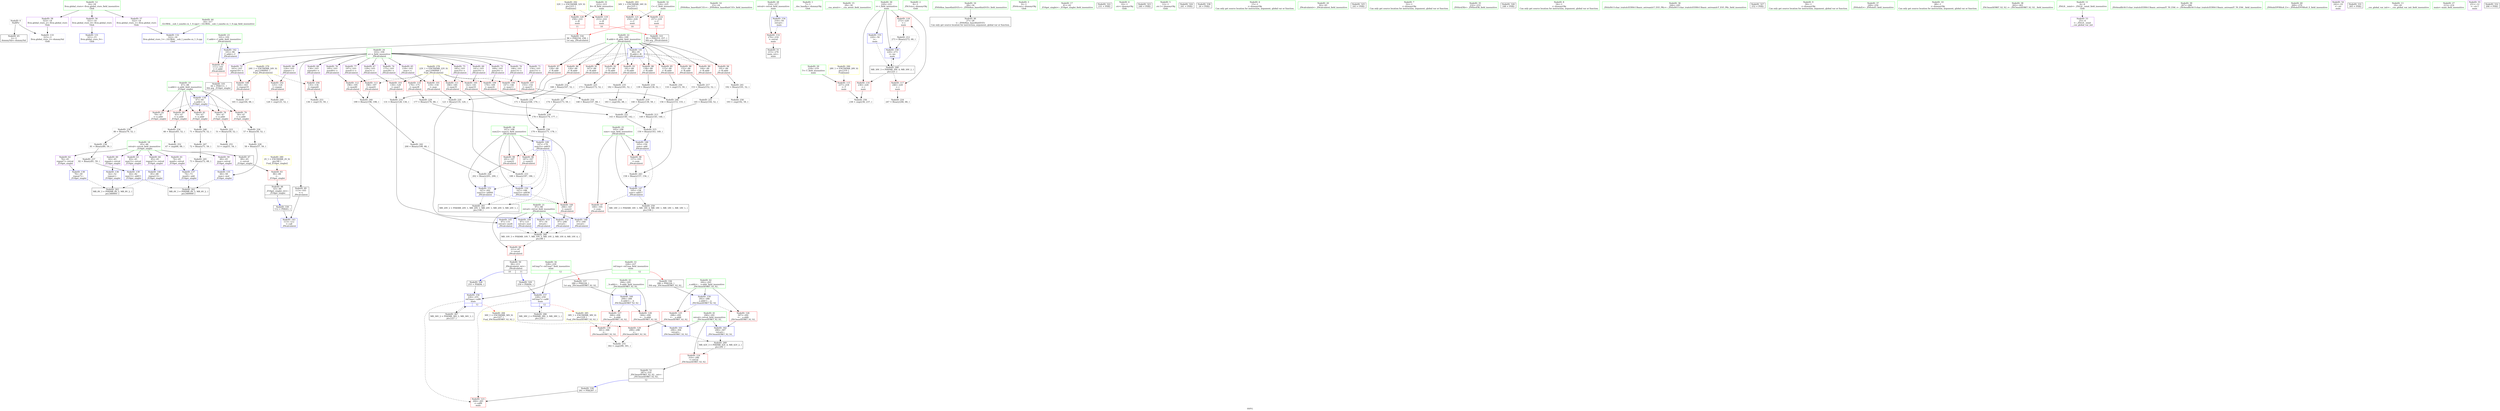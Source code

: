 digraph "SVFG" {
	label="SVFG";

	Node0x55c42f44a450 [shape=record,color=grey,label="{NodeID: 0\nNullPtr}"];
	Node0x55c42f44a450 -> Node0x55c42f467bc0[style=solid];
	Node0x55c42f44a450 -> Node0x55c42f46e4d0[style=solid];
	Node0x55c42f483040 [shape=record,color=black,label="{NodeID: 263\nMR_8V_3 = PHI(MR_8V_5, MR_8V_2, )\npts\{460001 \}\n}"];
	Node0x55c42f467f60 [shape=record,color=red,label="{NodeID: 97\n160\<--105\n\<--sum\n_Z9calculateii\n}"];
	Node0x55c42f467f60 -> Node0x55c42f46f130[style=solid];
	Node0x55c42f466060 [shape=record,color=green,label="{NodeID: 14\n23\<--24\n_ZNSt8ios_base4InitC1Ev\<--_ZNSt8ios_base4InitC1Ev_field_insensitive\n}"];
	Node0x55c42f468ac0 [shape=record,color=red,label="{NodeID: 111\n186\<--185\n\<--max35\n_Z9calculateii\n}"];
	Node0x55c42f468ac0 -> Node0x55c42f475750[style=solid];
	Node0x55c42f466ca0 [shape=record,color=green,label="{NodeID: 28\n216\<--217\nretval\<--retval_field_insensitive\nmain\n}"];
	Node0x55c42f466ca0 -> Node0x55c42f468d30[style=solid];
	Node0x55c42f466ca0 -> Node0x55c42f46f610[style=solid];
	Node0x55c42f46ddf0 [shape=record,color=red,label="{NodeID: 125\n298\<--292\n\<--__a.addr\n_ZSt3maxIiERKT_S2_S2_\n}"];
	Node0x55c42f46ddf0 -> Node0x55c42f46e130[style=solid];
	Node0x55c42f467920 [shape=record,color=green,label="{NodeID: 42\n292\<--293\n__a.addr\<--__a.addr_field_insensitive\n_ZSt3maxIiERKT_S2_S2_\n}"];
	Node0x55c42f467920 -> Node0x55c42f46ddf0[style=solid];
	Node0x55c42f467920 -> Node0x55c42f46dec0[style=solid];
	Node0x55c42f467920 -> Node0x55c42f46fa20[style=solid];
	Node0x55c42f4746d0 [shape=record,color=grey,label="{NodeID: 222\n143 = Binary(140, 142, )\n}"];
	Node0x55c42f4746d0 -> Node0x55c42f473c50[style=solid];
	Node0x55c42f46e9e0 [shape=record,color=blue,label="{NodeID: 139\n83\<--82\nmax12\<--add11\n_Z10get_singlei\n}"];
	Node0x55c42f46e9e0 -> Node0x55c42f482b40[style=dashed];
	Node0x55c42f469530 [shape=record,color=purple,label="{NodeID: 56\n321\<--14\nllvm.global_ctors_0\<--llvm.global_ctors\nGlob }"];
	Node0x55c42f469530 -> Node0x55c42f46e2d0[style=solid];
	Node0x55c42f475bd0 [shape=record,color=grey,label="{NodeID: 236\n179 = Binary(171, 178, )\n}"];
	Node0x55c42f475bd0 -> Node0x55c42f46f200[style=solid];
	Node0x55c42f46f540 [shape=record,color=blue,label="{NodeID: 153\n97\<--54\nretval\<--\n_Z9calculateii\n}"];
	Node0x55c42f46f540 -> Node0x55c42f482140[style=dashed];
	Node0x55c42f46a120 [shape=record,color=purple,label="{NodeID: 70\n146\<--103\nmax13\<--s\n_Z9calculateii\n}"];
	Node0x55c42f46a120 -> Node0x55c42f4686b0[style=solid];
	Node0x55c42f496330 [shape=record,color=black,label="{NodeID: 333\n95 = PHI(253, 257, )\n0th arg _Z9calculateii }"];
	Node0x55c42f496330 -> Node0x55c42f46eb80[style=solid];
	Node0x55c42f4770d0 [shape=record,color=grey,label="{NodeID: 250\n116 = cmp(115, 59, )\n}"];
	Node0x55c42f46ac80 [shape=record,color=red,label="{NodeID: 84\n211\<--97\n\<--retval\n_Z9calculateii\n}"];
	Node0x55c42f46ac80 -> Node0x55c42f469050[style=solid];
	Node0x55c42f4641f0 [shape=record,color=green,label="{NodeID: 1\n7\<--1\n__dso_handle\<--dummyObj\nGlob }"];
	Node0x55c42f468030 [shape=record,color=red,label="{NodeID: 98\n187\<--107\n\<--sum22\n_Z9calculateii\n}"];
	Node0x55c42f468030 -> Node0x55c42f475750[style=solid];
	Node0x55c42f466120 [shape=record,color=green,label="{NodeID: 15\n29\<--30\n__cxa_atexit\<--__cxa_atexit_field_insensitive\n}"];
	Node0x55c42f4874d0 [shape=record,color=yellow,style=double,label="{NodeID: 278\n22V_1 = ENCHI(MR_22V_0)\npts\{1040000 \}\nFun[_Z9calculateii]}"];
	Node0x55c42f4874d0 -> Node0x55c42f4682a0[style=dashed];
	Node0x55c42f4874d0 -> Node0x55c42f468440[style=dashed];
	Node0x55c42f4874d0 -> Node0x55c42f4685e0[style=dashed];
	Node0x55c42f4874d0 -> Node0x55c42f4686b0[style=dashed];
	Node0x55c42f4874d0 -> Node0x55c42f468780[style=dashed];
	Node0x55c42f4874d0 -> Node0x55c42f468920[style=dashed];
	Node0x55c42f4874d0 -> Node0x55c42f4689f0[style=dashed];
	Node0x55c42f4874d0 -> Node0x55c42f468ac0[style=dashed];
	Node0x55c42f4874d0 -> Node0x55c42f468b90[style=dashed];
	Node0x55c42f4874d0 -> Node0x55c42f468c60[style=dashed];
	Node0x55c42f468b90 [shape=record,color=red,label="{NodeID: 112\n196\<--195\n\<--max40\n_Z9calculateii\n}"];
	Node0x55c42f468b90 -> Node0x55c42f4761d0[style=solid];
	Node0x55c42f466d70 [shape=record,color=green,label="{NodeID: 29\n218\<--219\nT\<--T_field_insensitive\nmain\n}"];
	Node0x55c42f466d70 -> Node0x55c42f468e00[style=solid];
	Node0x55c42f4881a0 [shape=record,color=yellow,style=double,label="{NodeID: 292\n32V_1 = ENCHI(MR_32V_0)\npts\{223 \}\nFun[main]}"];
	Node0x55c42f4881a0 -> Node0x55c42f46d910[style=dashed];
	Node0x55c42f4881a0 -> Node0x55c42f46d9e0[style=dashed];
	Node0x55c42f46dec0 [shape=record,color=red,label="{NodeID: 126\n307\<--292\n\<--__a.addr\n_ZSt3maxIiERKT_S2_S2_\n}"];
	Node0x55c42f46dec0 -> Node0x55c42f46fc90[style=solid];
	Node0x55c42f4679f0 [shape=record,color=green,label="{NodeID: 43\n294\<--295\n__b.addr\<--__b.addr_field_insensitive\n_ZSt3maxIiERKT_S2_S2_\n}"];
	Node0x55c42f4679f0 -> Node0x55c42f46df90[style=solid];
	Node0x55c42f4679f0 -> Node0x55c42f46e060[style=solid];
	Node0x55c42f4679f0 -> Node0x55c42f46faf0[style=solid];
	Node0x55c42f474850 [shape=record,color=grey,label="{NodeID: 223\n51 = Binary(50, 52, )\n}"];
	Node0x55c42f474850 -> Node0x55c42f477250[style=solid];
	Node0x55c42f46eab0 [shape=record,color=blue,label="{NodeID: 140\n85\<--68\nrepeat13\<--\n_Z10get_singlei\n}"];
	Node0x55c42f46eab0 -> Node0x55c42f483040[style=dashed];
	Node0x55c42f469630 [shape=record,color=purple,label="{NodeID: 57\n322\<--14\nllvm.global_ctors_1\<--llvm.global_ctors\nGlob }"];
	Node0x55c42f469630 -> Node0x55c42f46e3d0[style=solid];
	Node0x55c42f475d50 [shape=record,color=grey,label="{NodeID: 237\n82 = Binary(81, 59, )\n}"];
	Node0x55c42f475d50 -> Node0x55c42f46e9e0[style=solid];
	Node0x55c42f46f610 [shape=record,color=blue,label="{NodeID: 154\n216\<--54\nretval\<--\nmain\n}"];
	Node0x55c42f46f610 -> Node0x55c42f468d30[style=dashed];
	Node0x55c42f46a1f0 [shape=record,color=purple,label="{NodeID: 71\n154\<--103\nmax15\<--s\n_Z9calculateii\n}"];
	Node0x55c42f46a1f0 -> Node0x55c42f468780[style=solid];
	Node0x55c42f4965a0 [shape=record,color=black,label="{NodeID: 334\n96 = PHI(254, 258, )\n1st arg _Z9calculateii }"];
	Node0x55c42f4965a0 -> Node0x55c42f46ec50[style=solid];
	Node0x55c42f477250 [shape=record,color=grey,label="{NodeID: 251\n53 = cmp(51, 54, )\n}"];
	Node0x55c42f46ad50 [shape=record,color=red,label="{NodeID: 85\n115\<--99\n\<--R.addr\n_Z9calculateii\n}"];
	Node0x55c42f46ad50 -> Node0x55c42f4770d0[style=solid];
	Node0x55c42f463160 [shape=record,color=green,label="{NodeID: 2\n8\<--1\n_ZSt3cin\<--dummyObj\nGlob }"];
	Node0x55c42f468100 [shape=record,color=red,label="{NodeID: 99\n201\<--107\n\<--sum22\n_Z9calculateii\n}"];
	Node0x55c42f468100 -> Node0x55c42f4767d0[style=solid];
	Node0x55c42f466220 [shape=record,color=green,label="{NodeID: 16\n28\<--34\n_ZNSt8ios_base4InitD1Ev\<--_ZNSt8ios_base4InitD1Ev_field_insensitive\n}"];
	Node0x55c42f466220 -> Node0x55c42f467cc0[style=solid];
	Node0x55c42f4875b0 [shape=record,color=yellow,style=double,label="{NodeID: 279\n24V_1 = ENCHI(MR_24V_0)\npts\{1040001 \}\nFun[_Z9calculateii]}"];
	Node0x55c42f4875b0 -> Node0x55c42f468370[style=dashed];
	Node0x55c42f4875b0 -> Node0x55c42f468510[style=dashed];
	Node0x55c42f4875b0 -> Node0x55c42f468850[style=dashed];
	Node0x55c42f468c60 [shape=record,color=red,label="{NodeID: 113\n198\<--197\n\<--max41\n_Z9calculateii\n}"];
	Node0x55c42f468c60 -> Node0x55c42f4761d0[style=solid];
	Node0x55c42f466e40 [shape=record,color=green,label="{NodeID: 30\n220\<--221\ni\<--i_field_insensitive\nmain\n}"];
	Node0x55c42f466e40 -> Node0x55c42f46d6a0[style=solid];
	Node0x55c42f466e40 -> Node0x55c42f46d770[style=solid];
	Node0x55c42f466e40 -> Node0x55c42f46d840[style=solid];
	Node0x55c42f466e40 -> Node0x55c42f46f6e0[style=solid];
	Node0x55c42f466e40 -> Node0x55c42f46f950[style=solid];
	Node0x55c42f488280 [shape=record,color=yellow,style=double,label="{NodeID: 293\n34V_1 = ENCHI(MR_34V_0)\npts\{225 \}\nFun[main]}"];
	Node0x55c42f488280 -> Node0x55c42f46dab0[style=dashed];
	Node0x55c42f488280 -> Node0x55c42f46db80[style=dashed];
	Node0x55c42f46df90 [shape=record,color=red,label="{NodeID: 127\n300\<--294\n\<--__b.addr\n_ZSt3maxIiERKT_S2_S2_\n}"];
	Node0x55c42f46df90 -> Node0x55c42f46e200[style=solid];
	Node0x55c42f467ac0 [shape=record,color=green,label="{NodeID: 44\n16\<--317\n_GLOBAL__sub_I_yanzhe.cn_1_0.cpp\<--_GLOBAL__sub_I_yanzhe.cn_1_0.cpp_field_insensitive\n}"];
	Node0x55c42f467ac0 -> Node0x55c42f46e3d0[style=solid];
	Node0x55c42f4749d0 [shape=record,color=grey,label="{NodeID: 224\n247 = Binary(246, 68, )\n}"];
	Node0x55c42f46eb80 [shape=record,color=blue,label="{NodeID: 141\n99\<--95\nR.addr\<--R\n_Z9calculateii\n}"];
	Node0x55c42f46eb80 -> Node0x55c42f46ad50[style=dashed];
	Node0x55c42f46eb80 -> Node0x55c42f46ae20[style=dashed];
	Node0x55c42f46eb80 -> Node0x55c42f46aef0[style=dashed];
	Node0x55c42f46eb80 -> Node0x55c42f46afc0[style=dashed];
	Node0x55c42f46eb80 -> Node0x55c42f46b090[style=dashed];
	Node0x55c42f46eb80 -> Node0x55c42f46b160[style=dashed];
	Node0x55c42f46eb80 -> Node0x55c42f46b230[style=dashed];
	Node0x55c42f46eb80 -> Node0x55c42f46b300[style=dashed];
	Node0x55c42f46eb80 -> Node0x55c42f46b3d0[style=dashed];
	Node0x55c42f46eb80 -> Node0x55c42f46b4a0[style=dashed];
	Node0x55c42f469730 [shape=record,color=purple,label="{NodeID: 58\n323\<--14\nllvm.global_ctors_2\<--llvm.global_ctors\nGlob }"];
	Node0x55c42f469730 -> Node0x55c42f46e4d0[style=solid];
	Node0x55c42f475ed0 [shape=record,color=grey,label="{NodeID: 238\n81 = Binary(80, 59, )\n}"];
	Node0x55c42f475ed0 -> Node0x55c42f475d50[style=solid];
	Node0x55c42f46f6e0 [shape=record,color=blue,label="{NodeID: 155\n220\<--54\ni\<--\nmain\n}"];
	Node0x55c42f46f6e0 -> Node0x55c42f484940[style=dashed];
	Node0x55c42f46a2c0 [shape=record,color=purple,label="{NodeID: 72\n163\<--103\nrepeat19\<--s\n_Z9calculateii\n}"];
	Node0x55c42f46a2c0 -> Node0x55c42f468850[style=solid];
	Node0x55c42f496720 [shape=record,color=black,label="{NodeID: 335\n44 = PHI(111, )\n0th arg _Z10get_singlei }"];
	Node0x55c42f496720 -> Node0x55c42f46e5d0[style=solid];
	Node0x55c42f4773d0 [shape=record,color=grey,label="{NodeID: 252\n67 = cmp(66, 68, )\n}"];
	Node0x55c42f46ae20 [shape=record,color=red,label="{NodeID: 86\n120\<--99\n\<--R.addr\n_Z9calculateii\n}"];
	Node0x55c42f46ae20 -> Node0x55c42f4743d0[style=solid];
	Node0x55c42f4631f0 [shape=record,color=green,label="{NodeID: 3\n9\<--1\n_ZSt4cout\<--dummyObj\nGlob }"];
	Node0x55c42f483f40 [shape=record,color=black,label="{NodeID: 266\nMR_38V_2 = PHI(MR_38V_3, MR_38V_1, )\npts\{229 \}\n}"];
	Node0x55c42f483f40 -> Node0x55c42f46f880[style=dashed];
	Node0x55c42f4681d0 [shape=record,color=red,label="{NodeID: 100\n206\<--107\n\<--sum22\n_Z9calculateii\n}"];
	Node0x55c42f4681d0 -> Node0x55c42f46f470[style=solid];
	Node0x55c42f466320 [shape=record,color=green,label="{NodeID: 17\n41\<--42\n_Z10get_singlei\<--_Z10get_singlei_field_insensitive\n}"];
	Node0x55c42f487690 [shape=record,color=yellow,style=double,label="{NodeID: 280\n2V_1 = ENCHI(MR_2V_0)\npts\{46 \}\nFun[_Z10get_singlei]}"];
	Node0x55c42f487690 -> Node0x55c42f46abb0[style=dashed];
	Node0x55c42f468d30 [shape=record,color=red,label="{NodeID: 114\n276\<--216\n\<--retval\nmain\n}"];
	Node0x55c42f468d30 -> Node0x55c42f469120[style=solid];
	Node0x55c42f466f10 [shape=record,color=green,label="{NodeID: 31\n222\<--223\nR\<--R_field_insensitive\nmain\n}"];
	Node0x55c42f466f10 -> Node0x55c42f46d910[style=solid];
	Node0x55c42f466f10 -> Node0x55c42f46d9e0[style=solid];
	Node0x55c42f46e060 [shape=record,color=red,label="{NodeID: 128\n304\<--294\n\<--__b.addr\n_ZSt3maxIiERKT_S2_S2_\n}"];
	Node0x55c42f46e060 -> Node0x55c42f46fbc0[style=solid];
	Node0x55c42f467bc0 [shape=record,color=black,label="{NodeID: 45\n2\<--3\ndummyVal\<--dummyVal\n}"];
	Node0x55c42f474b50 [shape=record,color=grey,label="{NodeID: 225\n173 = Binary(172, 52, )\n}"];
	Node0x55c42f474b50 -> Node0x55c42f474e50[style=solid];
	Node0x55c42f46ec50 [shape=record,color=blue,label="{NodeID: 142\n101\<--96\nC.addr\<--C\n_Z9calculateii\n}"];
	Node0x55c42f46ec50 -> Node0x55c42f46b570[style=dashed];
	Node0x55c42f469830 [shape=record,color=purple,label="{NodeID: 59\n60\<--45\nmax\<--retval\n_Z10get_singlei\n}"];
	Node0x55c42f469830 -> Node0x55c42f46e6a0[style=solid];
	Node0x55c42f1844e0 [shape=record,color=black,label="{NodeID: 322\n231 = PHI()\n}"];
	Node0x55c42f476050 [shape=record,color=grey,label="{NodeID: 239\n80 = Binary(79, 52, )\n}"];
	Node0x55c42f476050 -> Node0x55c42f475ed0[style=solid];
	Node0x55c42f46f7b0 [shape=record,color=blue,label="{NodeID: 156\n226\<--255\nref.tmp\<--call6\nmain\n|{|<s2>12}}"];
	Node0x55c42f46f7b0 -> Node0x55c42f46dc50[style=dashed];
	Node0x55c42f46f7b0 -> Node0x55c42f484440[style=dashed];
	Node0x55c42f46f7b0:s2 -> Node0x55c42f487a40[style=dashed,color=red];
	Node0x55c42f46a390 [shape=record,color=purple,label="{NodeID: 73\n169\<--103\nmax24\<--s\n_Z9calculateii\n}"];
	Node0x55c42f46a390 -> Node0x55c42f468920[style=solid];
	Node0x55c42f496830 [shape=record,color=black,label="{NodeID: 336\n288 = PHI(226, )\n0th arg _ZSt3maxIiERKT_S2_S2_ }"];
	Node0x55c42f496830 -> Node0x55c42f46fa20[style=solid];
	Node0x55c42f477550 [shape=record,color=grey,label="{NodeID: 253\n136 = cmp(135, 59, )\n}"];
	Node0x55c42f46aef0 [shape=record,color=red,label="{NodeID: 87\n128\<--99\n\<--R.addr\n_Z9calculateii\n}"];
	Node0x55c42f46aef0 -> Node0x55c42f473ad0[style=solid];
	Node0x55c42f463a50 [shape=record,color=green,label="{NodeID: 4\n10\<--1\n.str\<--dummyObj\nGlob }"];
	Node0x55c42f484440 [shape=record,color=black,label="{NodeID: 267\nMR_36V_2 = PHI(MR_36V_3, MR_36V_1, )\npts\{227 \}\n}"];
	Node0x55c42f484440 -> Node0x55c42f46f7b0[style=dashed];
	Node0x55c42f4682a0 [shape=record,color=red,label="{NodeID: 101\n119\<--118\n\<--max\n_Z9calculateii\n}"];
	Node0x55c42f4682a0 -> Node0x55c42f4743d0[style=solid];
	Node0x55c42f466420 [shape=record,color=green,label="{NodeID: 18\n45\<--46\nretval\<--retval_field_insensitive\n_Z10get_singlei\n}"];
	Node0x55c42f466420 -> Node0x55c42f467dc0[style=solid];
	Node0x55c42f466420 -> Node0x55c42f469830[style=solid];
	Node0x55c42f466420 -> Node0x55c42f469900[style=solid];
	Node0x55c42f466420 -> Node0x55c42f4699d0[style=solid];
	Node0x55c42f466420 -> Node0x55c42f469aa0[style=solid];
	Node0x55c42f466420 -> Node0x55c42f469b70[style=solid];
	Node0x55c42f466420 -> Node0x55c42f469c40[style=solid];
	Node0x55c42f468e00 [shape=record,color=red,label="{NodeID: 115\n237\<--218\n\<--T\nmain\n}"];
	Node0x55c42f468e00 -> Node0x55c42f46c7f0[style=solid];
	Node0x55c42f466fe0 [shape=record,color=green,label="{NodeID: 32\n224\<--225\nC\<--C_field_insensitive\nmain\n}"];
	Node0x55c42f466fe0 -> Node0x55c42f46dab0[style=solid];
	Node0x55c42f466fe0 -> Node0x55c42f46db80[style=solid];
	Node0x55c42f46c570 [shape=record,color=grey,label="{NodeID: 212\n273 = Binary(272, 68, )\n}"];
	Node0x55c42f46c570 -> Node0x55c42f46f950[style=solid];
	Node0x55c42f46e130 [shape=record,color=red,label="{NodeID: 129\n299\<--298\n\<--\n_ZSt3maxIiERKT_S2_S2_\n}"];
	Node0x55c42f46e130 -> Node0x55c42f46c670[style=solid];
	Node0x55c42f467cc0 [shape=record,color=black,label="{NodeID: 46\n27\<--28\n\<--_ZNSt8ios_base4InitD1Ev\nCan only get source location for instruction, argument, global var or function.}"];
	Node0x55c42f474cd0 [shape=record,color=grey,label="{NodeID: 226\n57 = Binary(56, 52, )\n}"];
	Node0x55c42f474cd0 -> Node0x55c42f474fd0[style=solid];
	Node0x55c42f46ed20 [shape=record,color=blue,label="{NodeID: 143\n113\<--112\n\<--call\n_Z9calculateii\n}"];
	Node0x55c42f469900 [shape=record,color=purple,label="{NodeID: 60\n62\<--45\nrepeat\<--retval\n_Z10get_singlei\n}"];
	Node0x55c42f469900 -> Node0x55c42f46e770[style=solid];
	Node0x55c42f495860 [shape=record,color=black,label="{NodeID: 323\n240 = PHI()\n}"];
	Node0x55c42f4761d0 [shape=record,color=grey,label="{NodeID: 240\n199 = Binary(196, 198, )\n}"];
	Node0x55c42f4761d0 -> Node0x55c42f4764d0[style=solid];
	Node0x55c42f46f880 [shape=record,color=blue,label="{NodeID: 157\n228\<--259\nref.tmp7\<--call8\nmain\n|{|<s2>12}}"];
	Node0x55c42f46f880 -> Node0x55c42f46dc50[style=dashed];
	Node0x55c42f46f880 -> Node0x55c42f483f40[style=dashed];
	Node0x55c42f46f880:s2 -> Node0x55c42f487b50[style=dashed,color=red];
	Node0x55c42f46a460 [shape=record,color=purple,label="{NodeID: 74\n175\<--103\nmax28\<--s\n_Z9calculateii\n}"];
	Node0x55c42f46a460 -> Node0x55c42f4689f0[style=solid];
	Node0x55c42f496940 [shape=record,color=black,label="{NodeID: 337\n289 = PHI(228, )\n1st arg _ZSt3maxIiERKT_S2_S2_ }"];
	Node0x55c42f496940 -> Node0x55c42f46faf0[style=solid];
	Node0x55c42f4776d0 [shape=record,color=grey,label="{NodeID: 254\n183 = cmp(182, 68, )\n}"];
	Node0x55c42f46afc0 [shape=record,color=red,label="{NodeID: 88\n138\<--99\n\<--R.addr\n_Z9calculateii\n}"];
	Node0x55c42f46afc0 -> Node0x55c42f4740d0[style=solid];
	Node0x55c42f463ae0 [shape=record,color=green,label="{NodeID: 5\n12\<--1\n.str.1\<--dummyObj\nGlob }"];
	Node0x55c42f484940 [shape=record,color=black,label="{NodeID: 268\nMR_30V_3 = PHI(MR_30V_4, MR_30V_2, )\npts\{221 \}\n}"];
	Node0x55c42f484940 -> Node0x55c42f46d6a0[style=dashed];
	Node0x55c42f484940 -> Node0x55c42f46d770[style=dashed];
	Node0x55c42f484940 -> Node0x55c42f46d840[style=dashed];
	Node0x55c42f484940 -> Node0x55c42f46f950[style=dashed];
	Node0x55c42f468370 [shape=record,color=red,label="{NodeID: 102\n125\<--124\n\<--repeat\n_Z9calculateii\n}"];
	Node0x55c42f468370 -> Node0x55c42f476f50[style=solid];
	Node0x55c42f4664f0 [shape=record,color=green,label="{NodeID: 19\n47\<--48\nn.addr\<--n.addr_field_insensitive\n_Z10get_singlei\n}"];
	Node0x55c42f4664f0 -> Node0x55c42f46a7a0[style=solid];
	Node0x55c42f4664f0 -> Node0x55c42f46a870[style=solid];
	Node0x55c42f4664f0 -> Node0x55c42f46a940[style=solid];
	Node0x55c42f4664f0 -> Node0x55c42f46aa10[style=solid];
	Node0x55c42f4664f0 -> Node0x55c42f46aae0[style=solid];
	Node0x55c42f4664f0 -> Node0x55c42f46e5d0[style=solid];
	Node0x55c42f46d6a0 [shape=record,color=red,label="{NodeID: 116\n236\<--220\n\<--i\nmain\n}"];
	Node0x55c42f46d6a0 -> Node0x55c42f46c7f0[style=solid];
	Node0x55c42f4670b0 [shape=record,color=green,label="{NodeID: 33\n226\<--227\nref.tmp\<--ref.tmp_field_insensitive\nmain\n|{|<s1>12}}"];
	Node0x55c42f4670b0 -> Node0x55c42f46f7b0[style=solid];
	Node0x55c42f4670b0:s1 -> Node0x55c42f496830[style=solid,color=red];
	Node0x55c42f473950 [shape=record,color=grey,label="{NodeID: 213\n149 = Binary(145, 148, )\n}"];
	Node0x55c42f473950 -> Node0x55c42f473c50[style=solid];
	Node0x55c42f46e200 [shape=record,color=red,label="{NodeID: 130\n301\<--300\n\<--\n_ZSt3maxIiERKT_S2_S2_\n}"];
	Node0x55c42f46e200 -> Node0x55c42f46c670[style=solid];
	Node0x55c42f467dc0 [shape=record,color=black,label="{NodeID: 47\n89\<--45\n\<--retval\n_Z10get_singlei\n}"];
	Node0x55c42f467dc0 -> Node0x55c42f46abb0[style=solid];
	Node0x55c42f474e50 [shape=record,color=grey,label="{NodeID: 227\n174 = Binary(173, 59, )\n}"];
	Node0x55c42f474e50 -> Node0x55c42f4752d0[style=solid];
	Node0x55c42f46edf0 [shape=record,color=blue,label="{NodeID: 144\n97\<--121\nretval\<--mul\n_Z9calculateii\n}"];
	Node0x55c42f46edf0 -> Node0x55c42f482140[style=dashed];
	Node0x55c42f4699d0 [shape=record,color=purple,label="{NodeID: 61\n74\<--45\nmax6\<--retval\n_Z10get_singlei\n}"];
	Node0x55c42f4699d0 -> Node0x55c42f46e840[style=solid];
	Node0x55c42f4959c0 [shape=record,color=black,label="{NodeID: 324\n241 = PHI()\n}"];
	Node0x55c42f476350 [shape=record,color=grey,label="{NodeID: 241\n192 = Binary(191, 52, )\n}"];
	Node0x55c42f476350 -> Node0x55c42f46caf0[style=solid];
	Node0x55c42f46f950 [shape=record,color=blue,label="{NodeID: 158\n220\<--273\ni\<--inc\nmain\n}"];
	Node0x55c42f46f950 -> Node0x55c42f484940[style=dashed];
	Node0x55c42f46a530 [shape=record,color=purple,label="{NodeID: 75\n185\<--103\nmax35\<--s\n_Z9calculateii\n}"];
	Node0x55c42f46a530 -> Node0x55c42f468ac0[style=solid];
	Node0x55c42f497010 [shape=record,color=black,label="{NodeID: 338\n26 = PHI()\n}"];
	Node0x55c42f46c670 [shape=record,color=grey,label="{NodeID: 255\n302 = cmp(299, 301, )\n}"];
	Node0x55c42f46b090 [shape=record,color=red,label="{NodeID: 89\n144\<--99\n\<--R.addr\n_Z9calculateii\n}"];
	Node0x55c42f46b090 -> Node0x55c42f474550[style=solid];
	Node0x55c42f463b70 [shape=record,color=green,label="{NodeID: 6\n15\<--1\n\<--dummyObj\nCan only get source location for instruction, argument, global var or function.}"];
	Node0x55c42f484e40 [shape=record,color=black,label="{NodeID: 269\nMR_42V_3 = PHI(MR_42V_4, MR_42V_2, )\npts\{291 \}\n}"];
	Node0x55c42f484e40 -> Node0x55c42f46dd20[style=dashed];
	Node0x55c42f468440 [shape=record,color=red,label="{NodeID: 103\n130\<--129\n\<--max3\n_Z9calculateii\n}"];
	Node0x55c42f468440 -> Node0x55c42f473ad0[style=solid];
	Node0x55c42f4665c0 [shape=record,color=green,label="{NodeID: 20\n92\<--93\n_Z9calculateii\<--_Z9calculateii_field_insensitive\n}"];
	Node0x55c42f46d770 [shape=record,color=red,label="{NodeID: 117\n246\<--220\n\<--i\nmain\n}"];
	Node0x55c42f46d770 -> Node0x55c42f4749d0[style=solid];
	Node0x55c42f467180 [shape=record,color=green,label="{NodeID: 34\n228\<--229\nref.tmp7\<--ref.tmp7_field_insensitive\nmain\n|{|<s1>12}}"];
	Node0x55c42f467180 -> Node0x55c42f46f880[style=solid];
	Node0x55c42f467180:s1 -> Node0x55c42f496940[style=solid,color=red];
	Node0x55c42f473ad0 [shape=record,color=grey,label="{NodeID: 214\n131 = Binary(128, 130, )\n}"];
	Node0x55c42f473ad0 -> Node0x55c42f46eec0[style=solid];
	Node0x55c42f46e2d0 [shape=record,color=blue,label="{NodeID: 131\n321\<--15\nllvm.global_ctors_0\<--\nGlob }"];
	Node0x55c42f468eb0 [shape=record,color=black,label="{NodeID: 48\n43\<--90\n_Z10get_singlei_ret\<--\n_Z10get_singlei\n|{<s0>3}}"];
	Node0x55c42f468eb0:s0 -> Node0x55c42f497110[style=solid,color=blue];
	Node0x55c42f474fd0 [shape=record,color=grey,label="{NodeID: 228\n58 = Binary(57, 59, )\n}"];
	Node0x55c42f474fd0 -> Node0x55c42f46e6a0[style=solid];
	Node0x55c42f46eec0 [shape=record,color=blue,label="{NodeID: 145\n97\<--131\nretval\<--mul4\n_Z9calculateii\n}"];
	Node0x55c42f46eec0 -> Node0x55c42f482140[style=dashed];
	Node0x55c42f469aa0 [shape=record,color=purple,label="{NodeID: 62\n76\<--45\nrepeat7\<--retval\n_Z10get_singlei\n}"];
	Node0x55c42f469aa0 -> Node0x55c42f46e910[style=solid];
	Node0x55c42f495a90 [shape=record,color=black,label="{NodeID: 325\n243 = PHI()\n}"];
	Node0x55c42f4764d0 [shape=record,color=grey,label="{NodeID: 242\n200 = Binary(199, 68, )\n}"];
	Node0x55c42f4764d0 -> Node0x55c42f4767d0[style=solid];
	Node0x55c42f46fa20 [shape=record,color=blue,label="{NodeID: 159\n292\<--288\n__a.addr\<--__a\n_ZSt3maxIiERKT_S2_S2_\n}"];
	Node0x55c42f46fa20 -> Node0x55c42f46ddf0[style=dashed];
	Node0x55c42f46fa20 -> Node0x55c42f46dec0[style=dashed];
	Node0x55c42f46a600 [shape=record,color=purple,label="{NodeID: 76\n195\<--103\nmax40\<--s\n_Z9calculateii\n}"];
	Node0x55c42f46a600 -> Node0x55c42f468b90[style=solid];
	Node0x55c42f497110 [shape=record,color=black,label="{NodeID: 339\n112 = PHI(43, )\n}"];
	Node0x55c42f497110 -> Node0x55c42f46ed20[style=solid];
	Node0x55c42f46c7f0 [shape=record,color=grey,label="{NodeID: 256\n238 = cmp(236, 237, )\n}"];
	Node0x55c42f46b160 [shape=record,color=red,label="{NodeID: 90\n152\<--99\n\<--R.addr\n_Z9calculateii\n}"];
	Node0x55c42f46b160 -> Node0x55c42f473f50[style=solid];
	Node0x55c42f463c00 [shape=record,color=green,label="{NodeID: 7\n52\<--1\n\<--dummyObj\nCan only get source location for instruction, argument, global var or function.}"];
	Node0x55c42f468510 [shape=record,color=red,label="{NodeID: 104\n135\<--134\n\<--repeat6\n_Z9calculateii\n}"];
	Node0x55c42f468510 -> Node0x55c42f477550[style=solid];
	Node0x55c42f4666c0 [shape=record,color=green,label="{NodeID: 21\n97\<--98\nretval\<--retval_field_insensitive\n_Z9calculateii\n}"];
	Node0x55c42f4666c0 -> Node0x55c42f46ac80[style=solid];
	Node0x55c42f4666c0 -> Node0x55c42f46edf0[style=solid];
	Node0x55c42f4666c0 -> Node0x55c42f46eec0[style=solid];
	Node0x55c42f4666c0 -> Node0x55c42f46f130[style=solid];
	Node0x55c42f4666c0 -> Node0x55c42f46f470[style=solid];
	Node0x55c42f4666c0 -> Node0x55c42f46f540[style=solid];
	Node0x55c42f487a40 [shape=record,color=yellow,style=double,label="{NodeID: 284\n36V_1 = ENCHI(MR_36V_0)\npts\{227 \}\nFun[_ZSt3maxIiERKT_S2_S2_]}"];
	Node0x55c42f487a40 -> Node0x55c42f46e130[style=dashed];
	Node0x55c42f46d840 [shape=record,color=red,label="{NodeID: 118\n272\<--220\n\<--i\nmain\n}"];
	Node0x55c42f46d840 -> Node0x55c42f46c570[style=solid];
	Node0x55c42f467250 [shape=record,color=green,label="{NodeID: 35\n232\<--233\n_ZNSirsERi\<--_ZNSirsERi_field_insensitive\n}"];
	Node0x55c42f473c50 [shape=record,color=grey,label="{NodeID: 215\n150 = Binary(143, 149, )\n}"];
	Node0x55c42f473c50 -> Node0x55c42f46ef90[style=solid];
	Node0x55c42f46e3d0 [shape=record,color=blue,label="{NodeID: 132\n322\<--16\nllvm.global_ctors_1\<--_GLOBAL__sub_I_yanzhe.cn_1_0.cpp\nGlob }"];
	Node0x55c42f468f80 [shape=record,color=black,label="{NodeID: 49\n113\<--103\n\<--s\n_Z9calculateii\n}"];
	Node0x55c42f468f80 -> Node0x55c42f46ed20[style=solid];
	Node0x55c42f475150 [shape=record,color=grey,label="{NodeID: 229\n177 = Binary(176, 68, )\n}"];
	Node0x55c42f475150 -> Node0x55c42f4752d0[style=solid];
	Node0x55c42f46ef90 [shape=record,color=blue,label="{NodeID: 146\n105\<--150\nsum\<--add\n_Z9calculateii\n}"];
	Node0x55c42f46ef90 -> Node0x55c42f467e90[style=dashed];
	Node0x55c42f46ef90 -> Node0x55c42f46f060[style=dashed];
	Node0x55c42f469b70 [shape=record,color=purple,label="{NodeID: 63\n83\<--45\nmax12\<--retval\n_Z10get_singlei\n}"];
	Node0x55c42f469b70 -> Node0x55c42f46e9e0[style=solid];
	Node0x55c42f495bc0 [shape=record,color=black,label="{NodeID: 326\n248 = PHI()\n}"];
	Node0x55c42f476650 [shape=record,color=grey,label="{NodeID: 243\n158 = Binary(157, 156, )\n}"];
	Node0x55c42f476650 -> Node0x55c42f46f060[style=solid];
	Node0x55c42f46faf0 [shape=record,color=blue,label="{NodeID: 160\n294\<--289\n__b.addr\<--__b\n_ZSt3maxIiERKT_S2_S2_\n}"];
	Node0x55c42f46faf0 -> Node0x55c42f46df90[style=dashed];
	Node0x55c42f46faf0 -> Node0x55c42f46e060[style=dashed];
	Node0x55c42f46a6d0 [shape=record,color=purple,label="{NodeID: 77\n197\<--103\nmax41\<--s\n_Z9calculateii\n}"];
	Node0x55c42f46a6d0 -> Node0x55c42f468c60[style=solid];
	Node0x55c42f46c970 [shape=record,color=grey,label="{NodeID: 257\n165 = cmp(164, 68, )\n}"];
	Node0x55c42f46b230 [shape=record,color=red,label="{NodeID: 91\n167\<--99\n\<--R.addr\n_Z9calculateii\n}"];
	Node0x55c42f46b230 -> Node0x55c42f4755d0[style=solid];
	Node0x55c42f463c90 [shape=record,color=green,label="{NodeID: 8\n54\<--1\n\<--dummyObj\nCan only get source location for instruction, argument, global var or function.}"];
	Node0x55c42f4685e0 [shape=record,color=red,label="{NodeID: 105\n142\<--141\n\<--max10\n_Z9calculateii\n}"];
	Node0x55c42f4685e0 -> Node0x55c42f4746d0[style=solid];
	Node0x55c42f466790 [shape=record,color=green,label="{NodeID: 22\n99\<--100\nR.addr\<--R.addr_field_insensitive\n_Z9calculateii\n}"];
	Node0x55c42f466790 -> Node0x55c42f46ad50[style=solid];
	Node0x55c42f466790 -> Node0x55c42f46ae20[style=solid];
	Node0x55c42f466790 -> Node0x55c42f46aef0[style=solid];
	Node0x55c42f466790 -> Node0x55c42f46afc0[style=solid];
	Node0x55c42f466790 -> Node0x55c42f46b090[style=solid];
	Node0x55c42f466790 -> Node0x55c42f46b160[style=solid];
	Node0x55c42f466790 -> Node0x55c42f46b230[style=solid];
	Node0x55c42f466790 -> Node0x55c42f46b300[style=solid];
	Node0x55c42f466790 -> Node0x55c42f46b3d0[style=solid];
	Node0x55c42f466790 -> Node0x55c42f46b4a0[style=solid];
	Node0x55c42f466790 -> Node0x55c42f46eb80[style=solid];
	Node0x55c42f487b50 [shape=record,color=yellow,style=double,label="{NodeID: 285\n38V_1 = ENCHI(MR_38V_0)\npts\{229 \}\nFun[_ZSt3maxIiERKT_S2_S2_]}"];
	Node0x55c42f487b50 -> Node0x55c42f46e200[style=dashed];
	Node0x55c42f46d910 [shape=record,color=red,label="{NodeID: 119\n253\<--222\n\<--R\nmain\n|{<s0>10}}"];
	Node0x55c42f46d910:s0 -> Node0x55c42f496330[style=solid,color=red];
	Node0x55c42f467350 [shape=record,color=green,label="{NodeID: 36\n244\<--245\n_ZStlsISt11char_traitsIcEERSt13basic_ostreamIcT_ES5_PKc\<--_ZStlsISt11char_traitsIcEERSt13basic_ostreamIcT_ES5_PKc_field_insensitive\n}"];
	Node0x55c42f473dd0 [shape=record,color=grey,label="{NodeID: 216\n148 = Binary(147, 68, )\n}"];
	Node0x55c42f473dd0 -> Node0x55c42f473950[style=solid];
	Node0x55c42f46e4d0 [shape=record,color=blue, style = dotted,label="{NodeID: 133\n323\<--3\nllvm.global_ctors_2\<--dummyVal\nGlob }"];
	Node0x55c42f469050 [shape=record,color=black,label="{NodeID: 50\n94\<--211\n_Z9calculateii_ret\<--\n_Z9calculateii\n|{<s0>10|<s1>11}}"];
	Node0x55c42f469050:s0 -> Node0x55c42f495dc0[style=solid,color=blue];
	Node0x55c42f469050:s1 -> Node0x55c42f495f50[style=solid,color=blue];
	Node0x55c42f4752d0 [shape=record,color=grey,label="{NodeID: 230\n178 = Binary(174, 177, )\n}"];
	Node0x55c42f4752d0 -> Node0x55c42f475bd0[style=solid];
	Node0x55c42f46f060 [shape=record,color=blue,label="{NodeID: 147\n105\<--158\nsum\<--add17\n_Z9calculateii\n}"];
	Node0x55c42f46f060 -> Node0x55c42f467f60[style=dashed];
	Node0x55c42f46f060 -> Node0x55c42f481c40[style=dashed];
	Node0x55c42f469c40 [shape=record,color=purple,label="{NodeID: 64\n85\<--45\nrepeat13\<--retval\n_Z10get_singlei\n}"];
	Node0x55c42f469c40 -> Node0x55c42f46eab0[style=solid];
	Node0x55c42f495cc0 [shape=record,color=black,label="{NodeID: 327\n252 = PHI()\n}"];
	Node0x55c42f4767d0 [shape=record,color=grey,label="{NodeID: 244\n202 = Binary(201, 200, )\n}"];
	Node0x55c42f4767d0 -> Node0x55c42f46f3a0[style=solid];
	Node0x55c42f46fbc0 [shape=record,color=blue,label="{NodeID: 161\n290\<--304\nretval\<--\n_ZSt3maxIiERKT_S2_S2_\n}"];
	Node0x55c42f46fbc0 -> Node0x55c42f484e40[style=dashed];
	Node0x55c42f46a7a0 [shape=record,color=red,label="{NodeID: 78\n50\<--47\n\<--n.addr\n_Z10get_singlei\n}"];
	Node0x55c42f46a7a0 -> Node0x55c42f474850[style=solid];
	Node0x55c42f46caf0 [shape=record,color=grey,label="{NodeID: 258\n193 = cmp(192, 59, )\n}"];
	Node0x55c42f46b300 [shape=record,color=red,label="{NodeID: 92\n172\<--99\n\<--R.addr\n_Z9calculateii\n}"];
	Node0x55c42f46b300 -> Node0x55c42f474b50[style=solid];
	Node0x55c42f463d20 [shape=record,color=green,label="{NodeID: 9\n59\<--1\n\<--dummyObj\nCan only get source location for instruction, argument, global var or function.}"];
	Node0x55c42f4686b0 [shape=record,color=red,label="{NodeID: 106\n147\<--146\n\<--max13\n_Z9calculateii\n}"];
	Node0x55c42f4686b0 -> Node0x55c42f473dd0[style=solid];
	Node0x55c42f466860 [shape=record,color=green,label="{NodeID: 23\n101\<--102\nC.addr\<--C.addr_field_insensitive\n_Z9calculateii\n}"];
	Node0x55c42f466860 -> Node0x55c42f46b570[style=solid];
	Node0x55c42f466860 -> Node0x55c42f46ec50[style=solid];
	Node0x55c42f46d9e0 [shape=record,color=red,label="{NodeID: 120\n258\<--222\n\<--R\nmain\n|{<s0>11}}"];
	Node0x55c42f46d9e0:s0 -> Node0x55c42f4965a0[style=solid,color=red];
	Node0x55c42f467450 [shape=record,color=green,label="{NodeID: 37\n249\<--250\n_ZNSolsEi\<--_ZNSolsEi_field_insensitive\n}"];
	Node0x55c42f473f50 [shape=record,color=grey,label="{NodeID: 217\n153 = Binary(152, 52, )\n}"];
	Node0x55c42f473f50 -> Node0x55c42f476ad0[style=solid];
	Node0x55c42f46e5d0 [shape=record,color=blue,label="{NodeID: 134\n47\<--44\nn.addr\<--n\n_Z10get_singlei\n}"];
	Node0x55c42f46e5d0 -> Node0x55c42f46a7a0[style=dashed];
	Node0x55c42f46e5d0 -> Node0x55c42f46a870[style=dashed];
	Node0x55c42f46e5d0 -> Node0x55c42f46a940[style=dashed];
	Node0x55c42f46e5d0 -> Node0x55c42f46aa10[style=dashed];
	Node0x55c42f46e5d0 -> Node0x55c42f46aae0[style=dashed];
	Node0x55c42f469120 [shape=record,color=black,label="{NodeID: 51\n215\<--276\nmain_ret\<--\nmain\n}"];
	Node0x55c42f475450 [shape=record,color=grey,label="{NodeID: 231\n171 = Binary(168, 170, )\n}"];
	Node0x55c42f475450 -> Node0x55c42f475bd0[style=solid];
	Node0x55c42f46f130 [shape=record,color=blue,label="{NodeID: 148\n97\<--160\nretval\<--\n_Z9calculateii\n}"];
	Node0x55c42f46f130 -> Node0x55c42f482140[style=dashed];
	Node0x55c42f469d10 [shape=record,color=purple,label="{NodeID: 65\n118\<--103\nmax\<--s\n_Z9calculateii\n}"];
	Node0x55c42f469d10 -> Node0x55c42f4682a0[style=solid];
	Node0x55c42f495dc0 [shape=record,color=black,label="{NodeID: 328\n255 = PHI(94, )\n}"];
	Node0x55c42f495dc0 -> Node0x55c42f46f7b0[style=solid];
	Node0x55c42f476950 [shape=record,color=grey,label="{NodeID: 245\n73 = Binary(72, 68, )\n}"];
	Node0x55c42f476950 -> Node0x55c42f46e840[style=solid];
	Node0x55c42f46fc90 [shape=record,color=blue,label="{NodeID: 162\n290\<--307\nretval\<--\n_ZSt3maxIiERKT_S2_S2_\n}"];
	Node0x55c42f46fc90 -> Node0x55c42f484e40[style=dashed];
	Node0x55c42f46a870 [shape=record,color=red,label="{NodeID: 79\n56\<--47\n\<--n.addr\n_Z10get_singlei\n}"];
	Node0x55c42f46a870 -> Node0x55c42f474cd0[style=solid];
	Node0x55c42f481c40 [shape=record,color=black,label="{NodeID: 259\nMR_18V_2 = PHI(MR_18V_1, MR_18V_4, MR_18V_1, MR_18V_1, MR_18V_1, )\npts\{106 \}\n}"];
	Node0x55c42f46b3d0 [shape=record,color=red,label="{NodeID: 93\n181\<--99\n\<--R.addr\n_Z9calculateii\n}"];
	Node0x55c42f46b3d0 -> Node0x55c42f475a50[style=solid];
	Node0x55c42f463de0 [shape=record,color=green,label="{NodeID: 10\n68\<--1\n\<--dummyObj\nCan only get source location for instruction, argument, global var or function.}"];
	Node0x55c42f468780 [shape=record,color=red,label="{NodeID: 107\n155\<--154\n\<--max15\n_Z9calculateii\n}"];
	Node0x55c42f468780 -> Node0x55c42f476ad0[style=solid];
	Node0x55c42f466930 [shape=record,color=green,label="{NodeID: 24\n103\<--104\ns\<--s_field_insensitive\n_Z9calculateii\n}"];
	Node0x55c42f466930 -> Node0x55c42f468f80[style=solid];
	Node0x55c42f466930 -> Node0x55c42f469d10[style=solid];
	Node0x55c42f466930 -> Node0x55c42f469de0[style=solid];
	Node0x55c42f466930 -> Node0x55c42f469eb0[style=solid];
	Node0x55c42f466930 -> Node0x55c42f469f80[style=solid];
	Node0x55c42f466930 -> Node0x55c42f46a050[style=solid];
	Node0x55c42f466930 -> Node0x55c42f46a120[style=solid];
	Node0x55c42f466930 -> Node0x55c42f46a1f0[style=solid];
	Node0x55c42f466930 -> Node0x55c42f46a2c0[style=solid];
	Node0x55c42f466930 -> Node0x55c42f46a390[style=solid];
	Node0x55c42f466930 -> Node0x55c42f46a460[style=solid];
	Node0x55c42f466930 -> Node0x55c42f46a530[style=solid];
	Node0x55c42f466930 -> Node0x55c42f46a600[style=solid];
	Node0x55c42f466930 -> Node0x55c42f46a6d0[style=solid];
	Node0x55c42f46dab0 [shape=record,color=red,label="{NodeID: 121\n254\<--224\n\<--C\nmain\n|{<s0>10}}"];
	Node0x55c42f46dab0:s0 -> Node0x55c42f4965a0[style=solid,color=red];
	Node0x55c42f467550 [shape=record,color=green,label="{NodeID: 38\n262\<--263\n_ZSt3maxIiERKT_S2_S2_\<--_ZSt3maxIiERKT_S2_S2__field_insensitive\n}"];
	Node0x55c42f4740d0 [shape=record,color=grey,label="{NodeID: 218\n139 = Binary(138, 52, )\n}"];
	Node0x55c42f4740d0 -> Node0x55c42f474250[style=solid];
	Node0x55c42f46e6a0 [shape=record,color=blue,label="{NodeID: 135\n60\<--58\nmax\<--mul\n_Z10get_singlei\n}"];
	Node0x55c42f46e6a0 -> Node0x55c42f482b40[style=dashed];
	Node0x55c42f4691f0 [shape=record,color=black,label="{NodeID: 52\n287\<--310\n_ZSt3maxIiERKT_S2_S2__ret\<--\n_ZSt3maxIiERKT_S2_S2_\n|{<s0>12}}"];
	Node0x55c42f4691f0:s0 -> Node0x55c42f496050[style=solid,color=blue];
	Node0x55c42f4755d0 [shape=record,color=grey,label="{NodeID: 232\n168 = Binary(167, 52, )\n}"];
	Node0x55c42f4755d0 -> Node0x55c42f475450[style=solid];
	Node0x55c42f46f200 [shape=record,color=blue,label="{NodeID: 149\n107\<--179\nsum22\<--add31\n_Z9calculateii\n}"];
	Node0x55c42f46f200 -> Node0x55c42f468030[style=dashed];
	Node0x55c42f46f200 -> Node0x55c42f468100[style=dashed];
	Node0x55c42f46f200 -> Node0x55c42f4681d0[style=dashed];
	Node0x55c42f46f200 -> Node0x55c42f46f2d0[style=dashed];
	Node0x55c42f46f200 -> Node0x55c42f46f3a0[style=dashed];
	Node0x55c42f46f200 -> Node0x55c42f482640[style=dashed];
	Node0x55c42f469de0 [shape=record,color=purple,label="{NodeID: 66\n124\<--103\nrepeat\<--s\n_Z9calculateii\n}"];
	Node0x55c42f469de0 -> Node0x55c42f468370[style=solid];
	Node0x55c42f495f50 [shape=record,color=black,label="{NodeID: 329\n259 = PHI(94, )\n}"];
	Node0x55c42f495f50 -> Node0x55c42f46f880[style=solid];
	Node0x55c42f476ad0 [shape=record,color=grey,label="{NodeID: 246\n156 = Binary(153, 155, )\n}"];
	Node0x55c42f476ad0 -> Node0x55c42f476650[style=solid];
	Node0x55c42f46a940 [shape=record,color=red,label="{NodeID: 80\n65\<--47\n\<--n.addr\n_Z10get_singlei\n}"];
	Node0x55c42f46a940 -> Node0x55c42f4758d0[style=solid];
	Node0x55c42f482140 [shape=record,color=black,label="{NodeID: 260\nMR_10V_3 = PHI(MR_10V_7, MR_10V_5, MR_10V_2, MR_10V_6, MR_10V_4, )\npts\{98 \}\n}"];
	Node0x55c42f482140 -> Node0x55c42f46ac80[style=dashed];
	Node0x55c42f46b4a0 [shape=record,color=red,label="{NodeID: 94\n191\<--99\n\<--R.addr\n_Z9calculateii\n}"];
	Node0x55c42f46b4a0 -> Node0x55c42f476350[style=solid];
	Node0x55c42f463ee0 [shape=record,color=green,label="{NodeID: 11\n4\<--6\n_ZStL8__ioinit\<--_ZStL8__ioinit_field_insensitive\nGlob }"];
	Node0x55c42f463ee0 -> Node0x55c42f4692c0[style=solid];
	Node0x55c42f468850 [shape=record,color=red,label="{NodeID: 108\n164\<--163\n\<--repeat19\n_Z9calculateii\n}"];
	Node0x55c42f468850 -> Node0x55c42f46c970[style=solid];
	Node0x55c42f466a00 [shape=record,color=green,label="{NodeID: 25\n105\<--106\nsum\<--sum_field_insensitive\n_Z9calculateii\n}"];
	Node0x55c42f466a00 -> Node0x55c42f467e90[style=solid];
	Node0x55c42f466a00 -> Node0x55c42f467f60[style=solid];
	Node0x55c42f466a00 -> Node0x55c42f46ef90[style=solid];
	Node0x55c42f466a00 -> Node0x55c42f46f060[style=solid];
	Node0x55c42f46db80 [shape=record,color=red,label="{NodeID: 122\n257\<--224\n\<--C\nmain\n|{<s0>11}}"];
	Node0x55c42f46db80:s0 -> Node0x55c42f496330[style=solid,color=red];
	Node0x55c42f467650 [shape=record,color=green,label="{NodeID: 39\n267\<--268\n_ZSt4endlIcSt11char_traitsIcEERSt13basic_ostreamIT_T0_ES6_\<--_ZSt4endlIcSt11char_traitsIcEERSt13basic_ostreamIT_T0_ES6__field_insensitive\n}"];
	Node0x55c42f474250 [shape=record,color=grey,label="{NodeID: 219\n140 = Binary(139, 59, )\n}"];
	Node0x55c42f474250 -> Node0x55c42f4746d0[style=solid];
	Node0x55c42f46e770 [shape=record,color=blue,label="{NodeID: 136\n62\<--52\nrepeat\<--\n_Z10get_singlei\n}"];
	Node0x55c42f46e770 -> Node0x55c42f483040[style=dashed];
	Node0x55c42f4692c0 [shape=record,color=purple,label="{NodeID: 53\n25\<--4\n\<--_ZStL8__ioinit\n__cxx_global_var_init\n}"];
	Node0x55c42f475750 [shape=record,color=grey,label="{NodeID: 233\n188 = Binary(187, 186, )\n}"];
	Node0x55c42f475750 -> Node0x55c42f46f2d0[style=solid];
	Node0x55c42f46f2d0 [shape=record,color=blue,label="{NodeID: 150\n107\<--188\nsum22\<--add36\n_Z9calculateii\n}"];
	Node0x55c42f46f2d0 -> Node0x55c42f4681d0[style=dashed];
	Node0x55c42f46f2d0 -> Node0x55c42f482640[style=dashed];
	Node0x55c42f469eb0 [shape=record,color=purple,label="{NodeID: 67\n129\<--103\nmax3\<--s\n_Z9calculateii\n}"];
	Node0x55c42f469eb0 -> Node0x55c42f468440[style=solid];
	Node0x55c42f496050 [shape=record,color=black,label="{NodeID: 330\n261 = PHI(287, )\n}"];
	Node0x55c42f496050 -> Node0x55c42f46dc50[style=solid];
	Node0x55c42f476c50 [shape=record,color=grey,label="{NodeID: 247\n72 = Binary(71, 59, )\n}"];
	Node0x55c42f476c50 -> Node0x55c42f476950[style=solid];
	Node0x55c42f46aa10 [shape=record,color=red,label="{NodeID: 81\n70\<--47\n\<--n.addr\n_Z10get_singlei\n}"];
	Node0x55c42f46aa10 -> Node0x55c42f476dd0[style=solid];
	Node0x55c42f482640 [shape=record,color=black,label="{NodeID: 261\nMR_20V_2 = PHI(MR_20V_1, MR_20V_1, MR_20V_1, MR_20V_5, MR_20V_1, )\npts\{108 \}\n}"];
	Node0x55c42f46b570 [shape=record,color=red,label="{NodeID: 95\n111\<--101\n\<--C.addr\n_Z9calculateii\n|{<s0>3}}"];
	Node0x55c42f46b570:s0 -> Node0x55c42f496720[style=solid,color=red];
	Node0x55c42f465f40 [shape=record,color=green,label="{NodeID: 12\n14\<--18\nllvm.global_ctors\<--llvm.global_ctors_field_insensitive\nGlob }"];
	Node0x55c42f465f40 -> Node0x55c42f469530[style=solid];
	Node0x55c42f465f40 -> Node0x55c42f469630[style=solid];
	Node0x55c42f465f40 -> Node0x55c42f469730[style=solid];
	Node0x55c42f468920 [shape=record,color=red,label="{NodeID: 109\n170\<--169\n\<--max24\n_Z9calculateii\n}"];
	Node0x55c42f468920 -> Node0x55c42f475450[style=solid];
	Node0x55c42f466ad0 [shape=record,color=green,label="{NodeID: 26\n107\<--108\nsum22\<--sum22_field_insensitive\n_Z9calculateii\n}"];
	Node0x55c42f466ad0 -> Node0x55c42f468030[style=solid];
	Node0x55c42f466ad0 -> Node0x55c42f468100[style=solid];
	Node0x55c42f466ad0 -> Node0x55c42f4681d0[style=solid];
	Node0x55c42f466ad0 -> Node0x55c42f46f200[style=solid];
	Node0x55c42f466ad0 -> Node0x55c42f46f2d0[style=solid];
	Node0x55c42f466ad0 -> Node0x55c42f46f3a0[style=solid];
	Node0x55c42f46dc50 [shape=record,color=red,label="{NodeID: 123\n264\<--261\n\<--call9\nmain\n}"];
	Node0x55c42f467750 [shape=record,color=green,label="{NodeID: 40\n269\<--270\n_ZNSolsEPFRSoS_E\<--_ZNSolsEPFRSoS_E_field_insensitive\n}"];
	Node0x55c42f4743d0 [shape=record,color=grey,label="{NodeID: 220\n121 = Binary(119, 120, )\n}"];
	Node0x55c42f4743d0 -> Node0x55c42f46edf0[style=solid];
	Node0x55c42f46e840 [shape=record,color=blue,label="{NodeID: 137\n74\<--73\nmax6\<--add\n_Z10get_singlei\n}"];
	Node0x55c42f46e840 -> Node0x55c42f482b40[style=dashed];
	Node0x55c42f469390 [shape=record,color=purple,label="{NodeID: 54\n242\<--10\n\<--.str\nmain\n}"];
	Node0x55c42f4758d0 [shape=record,color=grey,label="{NodeID: 234\n66 = Binary(65, 52, )\n}"];
	Node0x55c42f4758d0 -> Node0x55c42f4773d0[style=solid];
	Node0x55c42f46f3a0 [shape=record,color=blue,label="{NodeID: 151\n107\<--202\nsum22\<--add44\n_Z9calculateii\n}"];
	Node0x55c42f46f3a0 -> Node0x55c42f4681d0[style=dashed];
	Node0x55c42f46f3a0 -> Node0x55c42f482640[style=dashed];
	Node0x55c42f469f80 [shape=record,color=purple,label="{NodeID: 68\n134\<--103\nrepeat6\<--s\n_Z9calculateii\n}"];
	Node0x55c42f469f80 -> Node0x55c42f468510[style=solid];
	Node0x55c42f496190 [shape=record,color=black,label="{NodeID: 331\n265 = PHI()\n}"];
	Node0x55c42f476dd0 [shape=record,color=grey,label="{NodeID: 248\n71 = Binary(70, 52, )\n}"];
	Node0x55c42f476dd0 -> Node0x55c42f476c50[style=solid];
	Node0x55c42f46aae0 [shape=record,color=red,label="{NodeID: 82\n79\<--47\n\<--n.addr\n_Z10get_singlei\n}"];
	Node0x55c42f46aae0 -> Node0x55c42f476050[style=solid];
	Node0x55c42f482b40 [shape=record,color=black,label="{NodeID: 262\nMR_6V_3 = PHI(MR_6V_5, MR_6V_2, )\npts\{460000 \}\n}"];
	Node0x55c42f467e90 [shape=record,color=red,label="{NodeID: 96\n157\<--105\n\<--sum\n_Z9calculateii\n}"];
	Node0x55c42f467e90 -> Node0x55c42f476650[style=solid];
	Node0x55c42f465fd0 [shape=record,color=green,label="{NodeID: 13\n19\<--20\n__cxx_global_var_init\<--__cxx_global_var_init_field_insensitive\n}"];
	Node0x55c42f4689f0 [shape=record,color=red,label="{NodeID: 110\n176\<--175\n\<--max28\n_Z9calculateii\n}"];
	Node0x55c42f4689f0 -> Node0x55c42f475150[style=solid];
	Node0x55c42f466ba0 [shape=record,color=green,label="{NodeID: 27\n213\<--214\nmain\<--main_field_insensitive\n}"];
	Node0x55c42f487fe0 [shape=record,color=yellow,style=double,label="{NodeID: 290\n28V_1 = ENCHI(MR_28V_0)\npts\{219 \}\nFun[main]}"];
	Node0x55c42f487fe0 -> Node0x55c42f468e00[style=dashed];
	Node0x55c42f46dd20 [shape=record,color=red,label="{NodeID: 124\n310\<--290\n\<--retval\n_ZSt3maxIiERKT_S2_S2_\n}"];
	Node0x55c42f46dd20 -> Node0x55c42f4691f0[style=solid];
	Node0x55c42f467850 [shape=record,color=green,label="{NodeID: 41\n290\<--291\nretval\<--retval_field_insensitive\n_ZSt3maxIiERKT_S2_S2_\n}"];
	Node0x55c42f467850 -> Node0x55c42f46dd20[style=solid];
	Node0x55c42f467850 -> Node0x55c42f46fbc0[style=solid];
	Node0x55c42f467850 -> Node0x55c42f46fc90[style=solid];
	Node0x55c42f474550 [shape=record,color=grey,label="{NodeID: 221\n145 = Binary(144, 52, )\n}"];
	Node0x55c42f474550 -> Node0x55c42f473950[style=solid];
	Node0x55c42f46e910 [shape=record,color=blue,label="{NodeID: 138\n76\<--59\nrepeat7\<--\n_Z10get_singlei\n}"];
	Node0x55c42f46e910 -> Node0x55c42f483040[style=dashed];
	Node0x55c42f469460 [shape=record,color=purple,label="{NodeID: 55\n251\<--12\n\<--.str.1\nmain\n}"];
	Node0x55c42f475a50 [shape=record,color=grey,label="{NodeID: 235\n182 = Binary(181, 52, )\n}"];
	Node0x55c42f475a50 -> Node0x55c42f4776d0[style=solid];
	Node0x55c42f46f470 [shape=record,color=blue,label="{NodeID: 152\n97\<--206\nretval\<--\n_Z9calculateii\n}"];
	Node0x55c42f46f470 -> Node0x55c42f482140[style=dashed];
	Node0x55c42f46a050 [shape=record,color=purple,label="{NodeID: 69\n141\<--103\nmax10\<--s\n_Z9calculateii\n}"];
	Node0x55c42f46a050 -> Node0x55c42f4685e0[style=solid];
	Node0x55c42f496260 [shape=record,color=black,label="{NodeID: 332\n266 = PHI()\n}"];
	Node0x55c42f476f50 [shape=record,color=grey,label="{NodeID: 249\n126 = cmp(125, 52, )\n}"];
	Node0x55c42f46abb0 [shape=record,color=red,label="{NodeID: 83\n90\<--89\n\<--\n_Z10get_singlei\n}"];
	Node0x55c42f46abb0 -> Node0x55c42f468eb0[style=solid];
}
